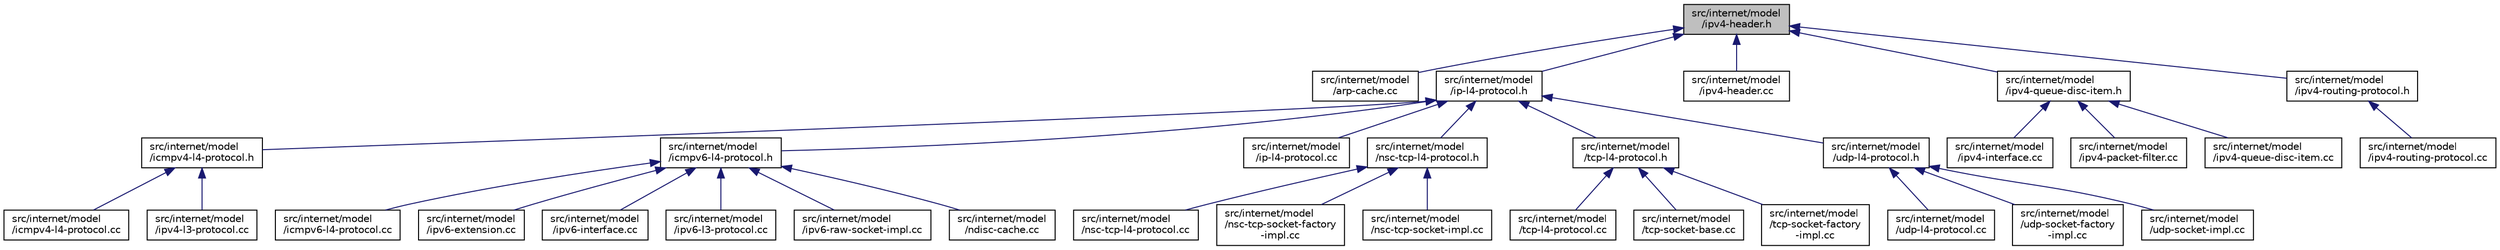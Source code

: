 digraph "src/internet/model/ipv4-header.h"
{
 // LATEX_PDF_SIZE
  edge [fontname="Helvetica",fontsize="10",labelfontname="Helvetica",labelfontsize="10"];
  node [fontname="Helvetica",fontsize="10",shape=record];
  Node1 [label="src/internet/model\l/ipv4-header.h",height=0.2,width=0.4,color="black", fillcolor="grey75", style="filled", fontcolor="black",tooltip=" "];
  Node1 -> Node2 [dir="back",color="midnightblue",fontsize="10",style="solid",fontname="Helvetica"];
  Node2 [label="src/internet/model\l/arp-cache.cc",height=0.2,width=0.4,color="black", fillcolor="white", style="filled",URL="$arp-cache_8cc.html",tooltip=" "];
  Node1 -> Node3 [dir="back",color="midnightblue",fontsize="10",style="solid",fontname="Helvetica"];
  Node3 [label="src/internet/model\l/ip-l4-protocol.h",height=0.2,width=0.4,color="black", fillcolor="white", style="filled",URL="$ip-l4-protocol_8h.html",tooltip=" "];
  Node3 -> Node4 [dir="back",color="midnightblue",fontsize="10",style="solid",fontname="Helvetica"];
  Node4 [label="src/internet/model\l/icmpv4-l4-protocol.h",height=0.2,width=0.4,color="black", fillcolor="white", style="filled",URL="$icmpv4-l4-protocol_8h.html",tooltip=" "];
  Node4 -> Node5 [dir="back",color="midnightblue",fontsize="10",style="solid",fontname="Helvetica"];
  Node5 [label="src/internet/model\l/icmpv4-l4-protocol.cc",height=0.2,width=0.4,color="black", fillcolor="white", style="filled",URL="$icmpv4-l4-protocol_8cc.html",tooltip=" "];
  Node4 -> Node6 [dir="back",color="midnightblue",fontsize="10",style="solid",fontname="Helvetica"];
  Node6 [label="src/internet/model\l/ipv4-l3-protocol.cc",height=0.2,width=0.4,color="black", fillcolor="white", style="filled",URL="$ipv4-l3-protocol_8cc.html",tooltip=" "];
  Node3 -> Node7 [dir="back",color="midnightblue",fontsize="10",style="solid",fontname="Helvetica"];
  Node7 [label="src/internet/model\l/icmpv6-l4-protocol.h",height=0.2,width=0.4,color="black", fillcolor="white", style="filled",URL="$icmpv6-l4-protocol_8h.html",tooltip=" "];
  Node7 -> Node8 [dir="back",color="midnightblue",fontsize="10",style="solid",fontname="Helvetica"];
  Node8 [label="src/internet/model\l/icmpv6-l4-protocol.cc",height=0.2,width=0.4,color="black", fillcolor="white", style="filled",URL="$icmpv6-l4-protocol_8cc.html",tooltip=" "];
  Node7 -> Node9 [dir="back",color="midnightblue",fontsize="10",style="solid",fontname="Helvetica"];
  Node9 [label="src/internet/model\l/ipv6-extension.cc",height=0.2,width=0.4,color="black", fillcolor="white", style="filled",URL="$ipv6-extension_8cc.html",tooltip=" "];
  Node7 -> Node10 [dir="back",color="midnightblue",fontsize="10",style="solid",fontname="Helvetica"];
  Node10 [label="src/internet/model\l/ipv6-interface.cc",height=0.2,width=0.4,color="black", fillcolor="white", style="filled",URL="$ipv6-interface_8cc.html",tooltip=" "];
  Node7 -> Node11 [dir="back",color="midnightblue",fontsize="10",style="solid",fontname="Helvetica"];
  Node11 [label="src/internet/model\l/ipv6-l3-protocol.cc",height=0.2,width=0.4,color="black", fillcolor="white", style="filled",URL="$ipv6-l3-protocol_8cc.html",tooltip=" "];
  Node7 -> Node12 [dir="back",color="midnightblue",fontsize="10",style="solid",fontname="Helvetica"];
  Node12 [label="src/internet/model\l/ipv6-raw-socket-impl.cc",height=0.2,width=0.4,color="black", fillcolor="white", style="filled",URL="$ipv6-raw-socket-impl_8cc.html",tooltip=" "];
  Node7 -> Node13 [dir="back",color="midnightblue",fontsize="10",style="solid",fontname="Helvetica"];
  Node13 [label="src/internet/model\l/ndisc-cache.cc",height=0.2,width=0.4,color="black", fillcolor="white", style="filled",URL="$ndisc-cache_8cc.html",tooltip=" "];
  Node3 -> Node14 [dir="back",color="midnightblue",fontsize="10",style="solid",fontname="Helvetica"];
  Node14 [label="src/internet/model\l/ip-l4-protocol.cc",height=0.2,width=0.4,color="black", fillcolor="white", style="filled",URL="$ip-l4-protocol_8cc.html",tooltip=" "];
  Node3 -> Node15 [dir="back",color="midnightblue",fontsize="10",style="solid",fontname="Helvetica"];
  Node15 [label="src/internet/model\l/nsc-tcp-l4-protocol.h",height=0.2,width=0.4,color="black", fillcolor="white", style="filled",URL="$nsc-tcp-l4-protocol_8h.html",tooltip=" "];
  Node15 -> Node16 [dir="back",color="midnightblue",fontsize="10",style="solid",fontname="Helvetica"];
  Node16 [label="src/internet/model\l/nsc-tcp-l4-protocol.cc",height=0.2,width=0.4,color="black", fillcolor="white", style="filled",URL="$nsc-tcp-l4-protocol_8cc.html",tooltip=" "];
  Node15 -> Node17 [dir="back",color="midnightblue",fontsize="10",style="solid",fontname="Helvetica"];
  Node17 [label="src/internet/model\l/nsc-tcp-socket-factory\l-impl.cc",height=0.2,width=0.4,color="black", fillcolor="white", style="filled",URL="$nsc-tcp-socket-factory-impl_8cc.html",tooltip=" "];
  Node15 -> Node18 [dir="back",color="midnightblue",fontsize="10",style="solid",fontname="Helvetica"];
  Node18 [label="src/internet/model\l/nsc-tcp-socket-impl.cc",height=0.2,width=0.4,color="black", fillcolor="white", style="filled",URL="$nsc-tcp-socket-impl_8cc.html",tooltip=" "];
  Node3 -> Node19 [dir="back",color="midnightblue",fontsize="10",style="solid",fontname="Helvetica"];
  Node19 [label="src/internet/model\l/tcp-l4-protocol.h",height=0.2,width=0.4,color="black", fillcolor="white", style="filled",URL="$tcp-l4-protocol_8h.html",tooltip=" "];
  Node19 -> Node20 [dir="back",color="midnightblue",fontsize="10",style="solid",fontname="Helvetica"];
  Node20 [label="src/internet/model\l/tcp-l4-protocol.cc",height=0.2,width=0.4,color="black", fillcolor="white", style="filled",URL="$tcp-l4-protocol_8cc.html",tooltip=" "];
  Node19 -> Node21 [dir="back",color="midnightblue",fontsize="10",style="solid",fontname="Helvetica"];
  Node21 [label="src/internet/model\l/tcp-socket-base.cc",height=0.2,width=0.4,color="black", fillcolor="white", style="filled",URL="$tcp-socket-base_8cc.html",tooltip=" "];
  Node19 -> Node22 [dir="back",color="midnightblue",fontsize="10",style="solid",fontname="Helvetica"];
  Node22 [label="src/internet/model\l/tcp-socket-factory\l-impl.cc",height=0.2,width=0.4,color="black", fillcolor="white", style="filled",URL="$tcp-socket-factory-impl_8cc.html",tooltip=" "];
  Node3 -> Node23 [dir="back",color="midnightblue",fontsize="10",style="solid",fontname="Helvetica"];
  Node23 [label="src/internet/model\l/udp-l4-protocol.h",height=0.2,width=0.4,color="black", fillcolor="white", style="filled",URL="$udp-l4-protocol_8h.html",tooltip=" "];
  Node23 -> Node24 [dir="back",color="midnightblue",fontsize="10",style="solid",fontname="Helvetica"];
  Node24 [label="src/internet/model\l/udp-l4-protocol.cc",height=0.2,width=0.4,color="black", fillcolor="white", style="filled",URL="$udp-l4-protocol_8cc.html",tooltip=" "];
  Node23 -> Node25 [dir="back",color="midnightblue",fontsize="10",style="solid",fontname="Helvetica"];
  Node25 [label="src/internet/model\l/udp-socket-factory\l-impl.cc",height=0.2,width=0.4,color="black", fillcolor="white", style="filled",URL="$udp-socket-factory-impl_8cc.html",tooltip=" "];
  Node23 -> Node26 [dir="back",color="midnightblue",fontsize="10",style="solid",fontname="Helvetica"];
  Node26 [label="src/internet/model\l/udp-socket-impl.cc",height=0.2,width=0.4,color="black", fillcolor="white", style="filled",URL="$udp-socket-impl_8cc.html",tooltip=" "];
  Node1 -> Node27 [dir="back",color="midnightblue",fontsize="10",style="solid",fontname="Helvetica"];
  Node27 [label="src/internet/model\l/ipv4-header.cc",height=0.2,width=0.4,color="black", fillcolor="white", style="filled",URL="$ipv4-header_8cc.html",tooltip=" "];
  Node1 -> Node28 [dir="back",color="midnightblue",fontsize="10",style="solid",fontname="Helvetica"];
  Node28 [label="src/internet/model\l/ipv4-queue-disc-item.h",height=0.2,width=0.4,color="black", fillcolor="white", style="filled",URL="$ipv4-queue-disc-item_8h.html",tooltip=" "];
  Node28 -> Node29 [dir="back",color="midnightblue",fontsize="10",style="solid",fontname="Helvetica"];
  Node29 [label="src/internet/model\l/ipv4-interface.cc",height=0.2,width=0.4,color="black", fillcolor="white", style="filled",URL="$ipv4-interface_8cc.html",tooltip=" "];
  Node28 -> Node30 [dir="back",color="midnightblue",fontsize="10",style="solid",fontname="Helvetica"];
  Node30 [label="src/internet/model\l/ipv4-packet-filter.cc",height=0.2,width=0.4,color="black", fillcolor="white", style="filled",URL="$ipv4-packet-filter_8cc.html",tooltip=" "];
  Node28 -> Node31 [dir="back",color="midnightblue",fontsize="10",style="solid",fontname="Helvetica"];
  Node31 [label="src/internet/model\l/ipv4-queue-disc-item.cc",height=0.2,width=0.4,color="black", fillcolor="white", style="filled",URL="$ipv4-queue-disc-item_8cc.html",tooltip=" "];
  Node1 -> Node32 [dir="back",color="midnightblue",fontsize="10",style="solid",fontname="Helvetica"];
  Node32 [label="src/internet/model\l/ipv4-routing-protocol.h",height=0.2,width=0.4,color="black", fillcolor="white", style="filled",URL="$ipv4-routing-protocol_8h.html",tooltip=" "];
  Node32 -> Node33 [dir="back",color="midnightblue",fontsize="10",style="solid",fontname="Helvetica"];
  Node33 [label="src/internet/model\l/ipv4-routing-protocol.cc",height=0.2,width=0.4,color="black", fillcolor="white", style="filled",URL="$ipv4-routing-protocol_8cc.html",tooltip=" "];
}
